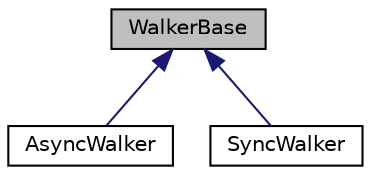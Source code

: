 digraph "WalkerBase"
{
 // LATEX_PDF_SIZE
  edge [fontname="Helvetica",fontsize="10",labelfontname="Helvetica",labelfontsize="10"];
  node [fontname="Helvetica",fontsize="10",shape=record];
  Node1 [label="WalkerBase",height=0.2,width=0.4,color="black", fillcolor="grey75", style="filled", fontcolor="black",tooltip=" "];
  Node1 -> Node2 [dir="back",color="midnightblue",fontsize="10",style="solid",fontname="Helvetica"];
  Node2 [label="AsyncWalker",height=0.2,width=0.4,color="black", fillcolor="white", style="filled",URL="$classAsyncWalker.html",tooltip=" "];
  Node1 -> Node3 [dir="back",color="midnightblue",fontsize="10",style="solid",fontname="Helvetica"];
  Node3 [label="SyncWalker",height=0.2,width=0.4,color="black", fillcolor="white", style="filled",URL="$classSyncWalker.html",tooltip=" "];
}
